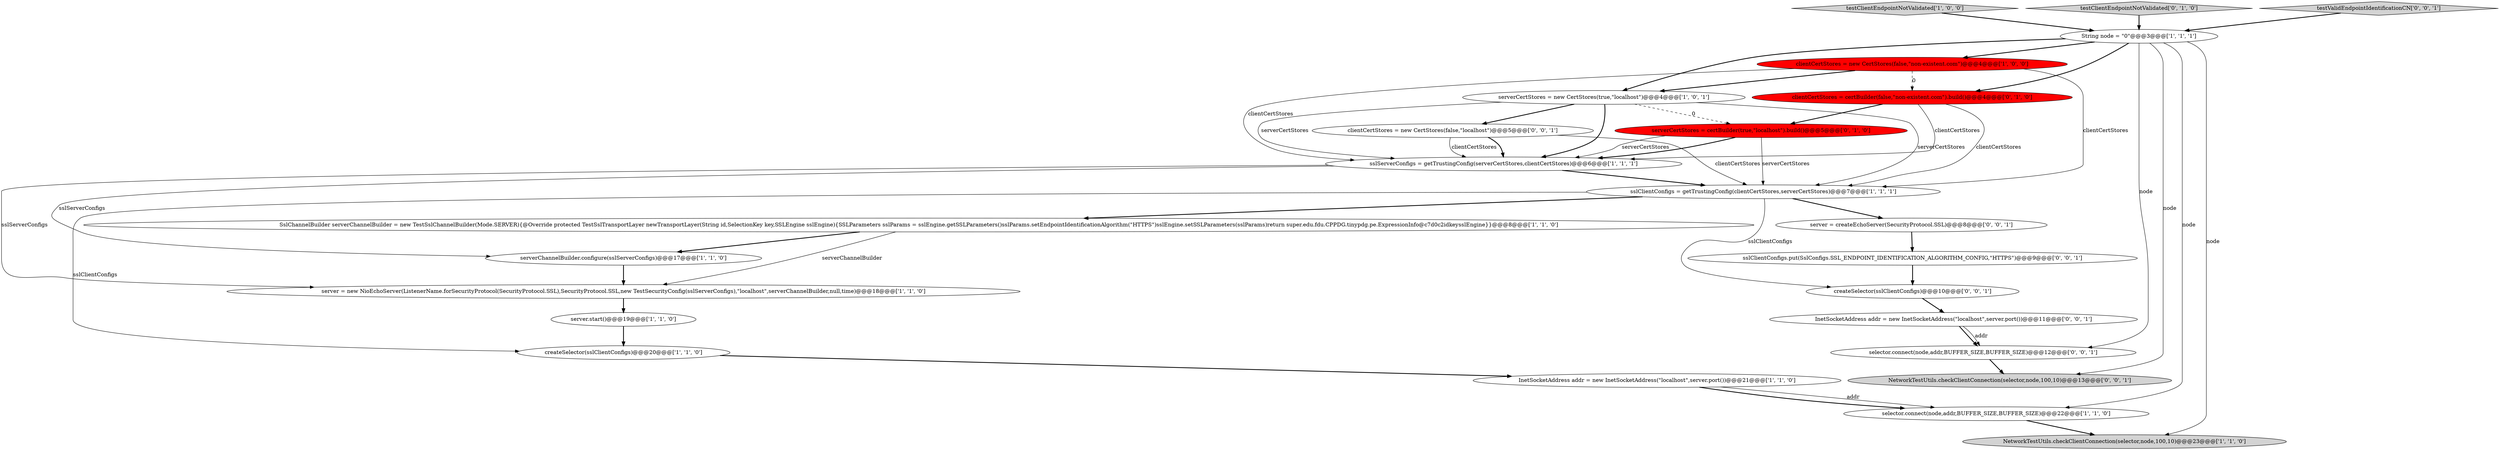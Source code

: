 digraph {
21 [style = filled, label = "clientCertStores = new CertStores(false,\"localhost\")@@@5@@@['0', '0', '1']", fillcolor = white, shape = ellipse image = "AAA0AAABBB3BBB"];
5 [style = filled, label = "SslChannelBuilder serverChannelBuilder = new TestSslChannelBuilder(Mode.SERVER){@Override protected TestSslTransportLayer newTransportLayer(String id,SelectionKey key,SSLEngine sslEngine){SSLParameters sslParams = sslEngine.getSSLParameters()sslParams.setEndpointIdentificationAlgorithm(\"HTTPS\")sslEngine.setSSLParameters(sslParams)return super.edu.fdu.CPPDG.tinypdg.pe.ExpressionInfo@c7d0c2idkeysslEngine}}@@@8@@@['1', '1', '0']", fillcolor = white, shape = ellipse image = "AAA0AAABBB1BBB"];
3 [style = filled, label = "clientCertStores = new CertStores(false,\"non-existent.com\")@@@4@@@['1', '0', '0']", fillcolor = red, shape = ellipse image = "AAA1AAABBB1BBB"];
10 [style = filled, label = "server.start()@@@19@@@['1', '1', '0']", fillcolor = white, shape = ellipse image = "AAA0AAABBB1BBB"];
6 [style = filled, label = "serverCertStores = new CertStores(true,\"localhost\")@@@4@@@['1', '0', '1']", fillcolor = white, shape = ellipse image = "AAA0AAABBB1BBB"];
0 [style = filled, label = "server = new NioEchoServer(ListenerName.forSecurityProtocol(SecurityProtocol.SSL),SecurityProtocol.SSL,new TestSecurityConfig(sslServerConfigs),\"localhost\",serverChannelBuilder,null,time)@@@18@@@['1', '1', '0']", fillcolor = white, shape = ellipse image = "AAA0AAABBB1BBB"];
2 [style = filled, label = "sslServerConfigs = getTrustingConfig(serverCertStores,clientCertStores)@@@6@@@['1', '1', '1']", fillcolor = white, shape = ellipse image = "AAA0AAABBB1BBB"];
9 [style = filled, label = "String node = \"0\"@@@3@@@['1', '1', '1']", fillcolor = white, shape = ellipse image = "AAA0AAABBB1BBB"];
13 [style = filled, label = "testClientEndpointNotValidated['1', '0', '0']", fillcolor = lightgray, shape = diamond image = "AAA0AAABBB1BBB"];
14 [style = filled, label = "clientCertStores = certBuilder(false,\"non-existent.com\").build()@@@4@@@['0', '1', '0']", fillcolor = red, shape = ellipse image = "AAA1AAABBB2BBB"];
1 [style = filled, label = "InetSocketAddress addr = new InetSocketAddress(\"localhost\",server.port())@@@21@@@['1', '1', '0']", fillcolor = white, shape = ellipse image = "AAA0AAABBB1BBB"];
16 [style = filled, label = "testClientEndpointNotValidated['0', '1', '0']", fillcolor = lightgray, shape = diamond image = "AAA0AAABBB2BBB"];
11 [style = filled, label = "createSelector(sslClientConfigs)@@@20@@@['1', '1', '0']", fillcolor = white, shape = ellipse image = "AAA0AAABBB1BBB"];
8 [style = filled, label = "selector.connect(node,addr,BUFFER_SIZE,BUFFER_SIZE)@@@22@@@['1', '1', '0']", fillcolor = white, shape = ellipse image = "AAA0AAABBB1BBB"];
20 [style = filled, label = "selector.connect(node,addr,BUFFER_SIZE,BUFFER_SIZE)@@@12@@@['0', '0', '1']", fillcolor = white, shape = ellipse image = "AAA0AAABBB3BBB"];
12 [style = filled, label = "sslClientConfigs = getTrustingConfig(clientCertStores,serverCertStores)@@@7@@@['1', '1', '1']", fillcolor = white, shape = ellipse image = "AAA0AAABBB1BBB"];
17 [style = filled, label = "testValidEndpointIdentificationCN['0', '0', '1']", fillcolor = lightgray, shape = diamond image = "AAA0AAABBB3BBB"];
7 [style = filled, label = "NetworkTestUtils.checkClientConnection(selector,node,100,10)@@@23@@@['1', '1', '0']", fillcolor = lightgray, shape = ellipse image = "AAA0AAABBB1BBB"];
18 [style = filled, label = "NetworkTestUtils.checkClientConnection(selector,node,100,10)@@@13@@@['0', '0', '1']", fillcolor = lightgray, shape = ellipse image = "AAA0AAABBB3BBB"];
19 [style = filled, label = "sslClientConfigs.put(SslConfigs.SSL_ENDPOINT_IDENTIFICATION_ALGORITHM_CONFIG,\"HTTPS\")@@@9@@@['0', '0', '1']", fillcolor = white, shape = ellipse image = "AAA0AAABBB3BBB"];
22 [style = filled, label = "createSelector(sslClientConfigs)@@@10@@@['0', '0', '1']", fillcolor = white, shape = ellipse image = "AAA0AAABBB3BBB"];
23 [style = filled, label = "server = createEchoServer(SecurityProtocol.SSL)@@@8@@@['0', '0', '1']", fillcolor = white, shape = ellipse image = "AAA0AAABBB3BBB"];
15 [style = filled, label = "serverCertStores = certBuilder(true,\"localhost\").build()@@@5@@@['0', '1', '0']", fillcolor = red, shape = ellipse image = "AAA1AAABBB2BBB"];
24 [style = filled, label = "InetSocketAddress addr = new InetSocketAddress(\"localhost\",server.port())@@@11@@@['0', '0', '1']", fillcolor = white, shape = ellipse image = "AAA0AAABBB3BBB"];
4 [style = filled, label = "serverChannelBuilder.configure(sslServerConfigs)@@@17@@@['1', '1', '0']", fillcolor = white, shape = ellipse image = "AAA0AAABBB1BBB"];
14->2 [style = solid, label="clientCertStores"];
14->12 [style = solid, label="clientCertStores"];
15->12 [style = solid, label="serverCertStores"];
5->0 [style = solid, label="serverChannelBuilder"];
15->2 [style = bold, label=""];
1->8 [style = bold, label=""];
12->5 [style = bold, label=""];
6->12 [style = solid, label="serverCertStores"];
11->1 [style = bold, label=""];
6->21 [style = bold, label=""];
17->9 [style = bold, label=""];
3->12 [style = solid, label="clientCertStores"];
21->12 [style = solid, label="clientCertStores"];
3->6 [style = bold, label=""];
12->11 [style = solid, label="sslClientConfigs"];
3->2 [style = solid, label="clientCertStores"];
2->12 [style = bold, label=""];
8->7 [style = bold, label=""];
9->6 [style = bold, label=""];
21->2 [style = bold, label=""];
4->0 [style = bold, label=""];
6->2 [style = bold, label=""];
24->20 [style = bold, label=""];
24->20 [style = solid, label="addr"];
20->18 [style = bold, label=""];
6->2 [style = solid, label="serverCertStores"];
1->8 [style = solid, label="addr"];
0->10 [style = bold, label=""];
6->15 [style = dashed, label="0"];
9->18 [style = solid, label="node"];
23->19 [style = bold, label=""];
5->4 [style = bold, label=""];
2->0 [style = solid, label="sslServerConfigs"];
21->2 [style = solid, label="clientCertStores"];
9->14 [style = bold, label=""];
12->22 [style = solid, label="sslClientConfigs"];
9->3 [style = bold, label=""];
14->15 [style = bold, label=""];
12->23 [style = bold, label=""];
2->4 [style = solid, label="sslServerConfigs"];
13->9 [style = bold, label=""];
22->24 [style = bold, label=""];
3->14 [style = dashed, label="0"];
9->20 [style = solid, label="node"];
19->22 [style = bold, label=""];
16->9 [style = bold, label=""];
9->7 [style = solid, label="node"];
9->8 [style = solid, label="node"];
15->2 [style = solid, label="serverCertStores"];
10->11 [style = bold, label=""];
}
